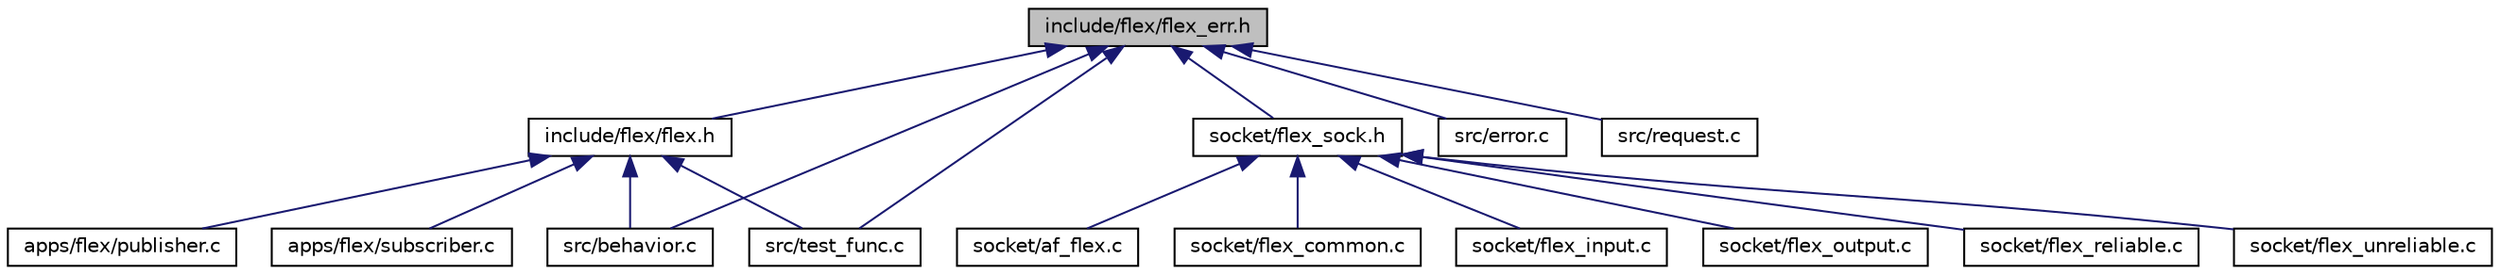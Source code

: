 digraph "include/flex/flex_err.h"
{
  edge [fontname="Helvetica",fontsize="10",labelfontname="Helvetica",labelfontsize="10"];
  node [fontname="Helvetica",fontsize="10",shape=record];
  Node1 [label="include/flex/flex_err.h",height=0.2,width=0.4,color="black", fillcolor="grey75", style="filled", fontcolor="black"];
  Node1 -> Node2 [dir="back",color="midnightblue",fontsize="10",style="solid"];
  Node2 [label="include/flex/flex.h",height=0.2,width=0.4,color="black", fillcolor="white", style="filled",URL="$flex_8h.html"];
  Node2 -> Node3 [dir="back",color="midnightblue",fontsize="10",style="solid"];
  Node3 [label="apps/flex/publisher.c",height=0.2,width=0.4,color="black", fillcolor="white", style="filled",URL="$publisher_8c.html"];
  Node2 -> Node4 [dir="back",color="midnightblue",fontsize="10",style="solid"];
  Node4 [label="apps/flex/subscriber.c",height=0.2,width=0.4,color="black", fillcolor="white", style="filled",URL="$subscriber_8c.html"];
  Node2 -> Node5 [dir="back",color="midnightblue",fontsize="10",style="solid"];
  Node5 [label="src/behavior.c",height=0.2,width=0.4,color="black", fillcolor="white", style="filled",URL="$behavior_8c.html",tooltip="This file is to define the interface for the application layer. "];
  Node2 -> Node6 [dir="back",color="midnightblue",fontsize="10",style="solid"];
  Node6 [label="src/test_func.c",height=0.2,width=0.4,color="black", fillcolor="white", style="filled",URL="$test__func_8c.html"];
  Node1 -> Node7 [dir="back",color="midnightblue",fontsize="10",style="solid"];
  Node7 [label="socket/flex_sock.h",height=0.2,width=0.4,color="black", fillcolor="white", style="filled",URL="$flex__sock_8h.html",tooltip="This file contains the data structures and the signature of functions for Flex socket. "];
  Node7 -> Node8 [dir="back",color="midnightblue",fontsize="10",style="solid"];
  Node8 [label="socket/af_flex.c",height=0.2,width=0.4,color="black", fillcolor="white", style="filled",URL="$af__flex_8c.html"];
  Node7 -> Node9 [dir="back",color="midnightblue",fontsize="10",style="solid"];
  Node9 [label="socket/flex_common.c",height=0.2,width=0.4,color="black", fillcolor="white", style="filled",URL="$flex__common_8c.html"];
  Node7 -> Node10 [dir="back",color="midnightblue",fontsize="10",style="solid"];
  Node10 [label="socket/flex_input.c",height=0.2,width=0.4,color="black", fillcolor="white", style="filled",URL="$flex__input_8c.html"];
  Node7 -> Node11 [dir="back",color="midnightblue",fontsize="10",style="solid"];
  Node11 [label="socket/flex_output.c",height=0.2,width=0.4,color="black", fillcolor="white", style="filled",URL="$flex__output_8c.html"];
  Node7 -> Node12 [dir="back",color="midnightblue",fontsize="10",style="solid"];
  Node12 [label="socket/flex_reliable.c",height=0.2,width=0.4,color="black", fillcolor="white", style="filled",URL="$flex__reliable_8c.html"];
  Node7 -> Node13 [dir="back",color="midnightblue",fontsize="10",style="solid"];
  Node13 [label="socket/flex_unreliable.c",height=0.2,width=0.4,color="black", fillcolor="white", style="filled",URL="$flex__unreliable_8c.html"];
  Node1 -> Node5 [dir="back",color="midnightblue",fontsize="10",style="solid"];
  Node1 -> Node14 [dir="back",color="midnightblue",fontsize="10",style="solid"];
  Node14 [label="src/error.c",height=0.2,width=0.4,color="black", fillcolor="white", style="filled",URL="$error_8c.html"];
  Node1 -> Node15 [dir="back",color="midnightblue",fontsize="10",style="solid"];
  Node15 [label="src/request.c",height=0.2,width=0.4,color="black", fillcolor="white", style="filled",URL="$request_8c.html"];
  Node1 -> Node6 [dir="back",color="midnightblue",fontsize="10",style="solid"];
}
